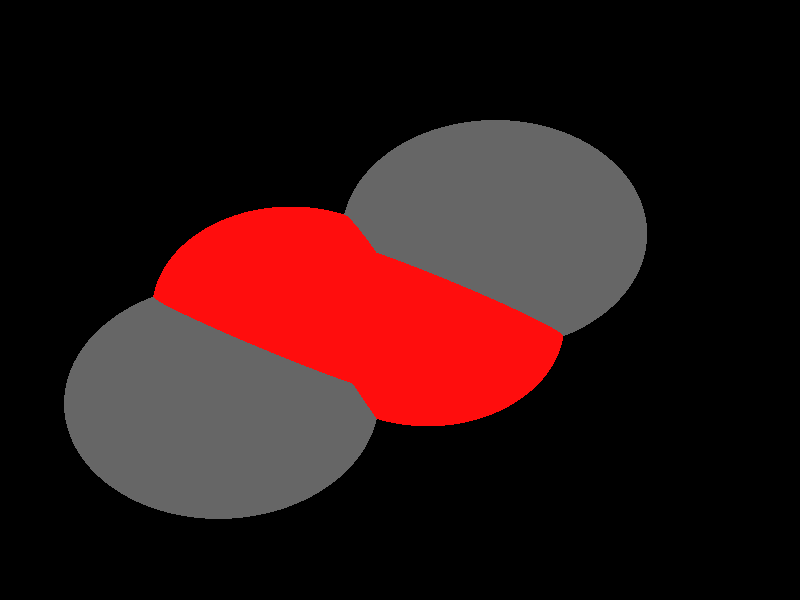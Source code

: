global_settings {
	ambient_light rgb <0.200000002980232, 0.200000002980232, 0.200000002980232>
	max_trace_level 15
}

background { color rgb <0,0,0> }

camera {
	perspective
	location <-2.63891106792646, 1.03859134206239, -12.2579158335836>
	angle 40
	up <0.596060041654053, -0.802939402473829, -0.000861799477161058>
	right <0.800021178506056, 0.593984452695158, -0.0845492986263899> * 1
	direction <0.0683998588094294, 0.0497070006277127, 0.996418924651397> }

light_source {
	<44.9521954334295, -6.20860551170679, -48.3980747575981>
	color rgb <1, 1, 1>
	fade_distance 90.9172898848178
	fade_power 0
	spotlight
	area_light <20, 0, 0>, <0, 0, 20>, 20, 20
	circular
	orient
	point_at <-44.9521954334295, 6.20860551170679, 48.3980747575981>
}

light_source {
	<-8.57236401024052, -46.0219521546575, 25.6953009726974>
	color rgb <0.300000011920929, 0.300000011920929, 0.300000011920929> shadowless
	fade_distance 90.9172898848178
	fade_power 0
	parallel
	point_at <8.57236401024052, 46.0219521546575, -25.6953009726974>
}

#default {
	finish {ambient 0.5 diffuse 1 specular 0.2 roughness .01 metallic 1}
}

union {
cylinder {
	<-0.38, 1.499, 0>, 	<-1.09464853975865, 1.81852039784861, 0.000517861260694673>, 0.075
	pigment { rgbt <0.400000005960464, 0.400000005960464, 0.400000005960464, 0> }
}
cylinder {
	<-1.09464853975865, 1.81852039784861, 0.000517861260694673>, 	<-1.76, 2.116, 0.001>, 0.075
	pigment { rgbt <1, 0.0500000007450581, 0.0500000007450581, 0> }
}
cylinder {
	<-1.76, 2.116, 0.001>, 	<-2.3035, 1.5845, 0.001>, 0.075
	pigment { rgbt <1, 0.0500000007450581, 0.0500000007450581, 0> }
}
cylinder {
	<-2.3035, 1.5845, 0.001>, 	<-2.847, 1.053, 0.001>, 0.075
	pigment { rgbt <1, 0.0500000007450581, 0.0500000007450581, 0> }
}
cylinder {
	<-2.847, 1.053, 0.001>, 	<-3.51284848729566, 1.35048625391848, 0.000517850479872802>, 0.075
	pigment { rgbt <1, 0.0500000007450581, 0.0500000007450581, 0> }
}
cylinder {
	<-3.51284848729566, 1.35048625391848, 0.000517850479872802>, 	<-4.228, 1.67, 0>, 0.075
	pigment { rgbt <0.400000005960464, 0.400000005960464, 0.400000005960464, 0> }
}
sphere {
	<-0.38, 1.499, 0>, 0.4104
	pigment { rgbt <0.400000005960464, 0.400000005960464, 0.400000005960464,0> }
}
sphere {
	<-1.76, 2.116, 0.001>, 0.3564
	pigment { rgbt <1, 0.0500000007450581, 0.0500000007450581,0> }
}
sphere {
	<-2.847, 1.053, 0.001>, 0.3564
	pigment { rgbt <1, 0.0500000007450581, 0.0500000007450581,0> }
}
sphere {
	<-4.228, 1.67, 0>, 0.4104
	pigment { rgbt <0.400000005960464, 0.400000005960464, 0.400000005960464,0> }
}
}
merge {
}
union {
}
merge {
sphere {
	<-0.38, 1.499, 0>, 1.69983
	pigment { rgbt <0, 0, 0,0> }
}
sphere {
	<-1.76, 2.116, 0.001>, 1.519848
	pigment { rgbt <0, 0, 0,0> }
}
sphere {
	<-2.847, 1.053, 0.001>, 1.519848
	pigment { rgbt <0, 0, 0,0> }
}
sphere {
	<-4.228, 1.67, 0>, 1.69983
	pigment { rgbt <0, 0, 0,0> }
}
sphere {
	<-0.38, 1.499, 0>, 1.7
	pigment { rgbt <0.400000005960464, 0.400000005960464, 0.400000005960464,0.350000023841858> }
}
sphere {
	<-1.76, 2.116, 0.001>, 1.52
	pigment { rgbt <1, 0.0500000007450581, 0.0500000007450581,0.350000023841858> }
}
sphere {
	<-2.847, 1.053, 0.001>, 1.52
	pigment { rgbt <1, 0.0500000007450581, 0.0500000007450581,0.350000023841858> }
}
sphere {
	<-4.228, 1.67, 0>, 1.7
	pigment { rgbt <0.400000005960464, 0.400000005960464, 0.400000005960464,0.350000023841858> }
}
}

